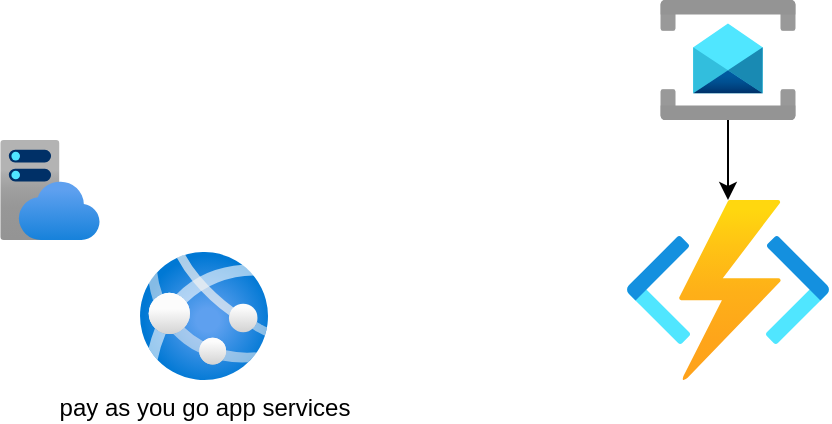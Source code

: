 <mxfile version="26.0.16">
  <diagram name="Page-1" id="H0o3iRHYSMubLEKCPk0K">
    <mxGraphModel dx="1434" dy="2076" grid="1" gridSize="10" guides="1" tooltips="1" connect="1" arrows="1" fold="1" page="1" pageScale="1" pageWidth="827" pageHeight="1169" math="0" shadow="0">
      <root>
        <mxCell id="0" />
        <mxCell id="1" parent="0" />
        <mxCell id="xep7mtXAdcKGbDqO0VW0-2" value="pay as you go app services" style="image;aspect=fixed;html=1;points=[];align=center;fontSize=12;image=img/lib/azure2/containers/App_Services.svg;" vertex="1" parent="1">
          <mxGeometry x="120" y="116" width="64" height="64" as="geometry" />
        </mxCell>
        <mxCell id="xep7mtXAdcKGbDqO0VW0-4" value="" style="image;aspect=fixed;html=1;points=[];align=center;fontSize=12;image=img/lib/azure2/app_services/App_Service_Plans.svg;" vertex="1" parent="1">
          <mxGeometry x="50" y="60" width="50" height="50" as="geometry" />
        </mxCell>
        <mxCell id="xep7mtXAdcKGbDqO0VW0-5" value="" style="image;aspect=fixed;html=1;points=[];align=center;fontSize=12;image=img/lib/azure2/compute/Function_Apps.svg;" vertex="1" parent="1">
          <mxGeometry x="363" y="90" width="102" height="90" as="geometry" />
        </mxCell>
        <mxCell id="xep7mtXAdcKGbDqO0VW0-7" style="edgeStyle=orthogonalEdgeStyle;rounded=0;orthogonalLoop=1;jettySize=auto;html=1;" edge="1" parent="1" source="xep7mtXAdcKGbDqO0VW0-6" target="xep7mtXAdcKGbDqO0VW0-5">
          <mxGeometry relative="1" as="geometry" />
        </mxCell>
        <mxCell id="xep7mtXAdcKGbDqO0VW0-6" value="" style="image;aspect=fixed;html=1;points=[];align=center;fontSize=12;image=img/lib/azure2/integration/Service_Bus.svg;" vertex="1" parent="1">
          <mxGeometry x="380" y="-10" width="68" height="60" as="geometry" />
        </mxCell>
      </root>
    </mxGraphModel>
  </diagram>
</mxfile>
